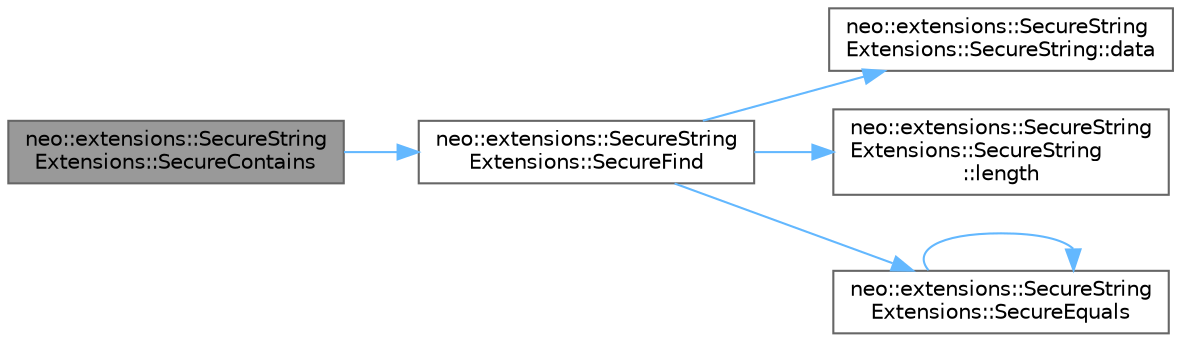 digraph "neo::extensions::SecureStringExtensions::SecureContains"
{
 // LATEX_PDF_SIZE
  bgcolor="transparent";
  edge [fontname=Helvetica,fontsize=10,labelfontname=Helvetica,labelfontsize=10];
  node [fontname=Helvetica,fontsize=10,shape=box,height=0.2,width=0.4];
  rankdir="LR";
  Node1 [id="Node000001",label="neo::extensions::SecureString\lExtensions::SecureContains",height=0.2,width=0.4,color="gray40", fillcolor="grey60", style="filled", fontcolor="black",tooltip="Check if secure string contains substring."];
  Node1 -> Node2 [id="edge1_Node000001_Node000002",color="steelblue1",style="solid",tooltip=" "];
  Node2 [id="Node000002",label="neo::extensions::SecureString\lExtensions::SecureFind",height=0.2,width=0.4,color="grey40", fillcolor="white", style="filled",URL="$classneo_1_1extensions_1_1_secure_string_extensions.html#a546f998a591e2b9c21971a43727c53d2",tooltip="Find substring in secure string."];
  Node2 -> Node3 [id="edge2_Node000002_Node000003",color="steelblue1",style="solid",tooltip=" "];
  Node3 [id="Node000003",label="neo::extensions::SecureString\lExtensions::SecureString::data",height=0.2,width=0.4,color="grey40", fillcolor="white", style="filled",URL="$classneo_1_1extensions_1_1_secure_string_extensions_1_1_secure_string.html#aabc0dd70a28d7a6fdf92e4d1a34a5099",tooltip="Get pointer to data (use with caution)"];
  Node2 -> Node4 [id="edge3_Node000002_Node000004",color="steelblue1",style="solid",tooltip=" "];
  Node4 [id="Node000004",label="neo::extensions::SecureString\lExtensions::SecureString\l::length",height=0.2,width=0.4,color="grey40", fillcolor="white", style="filled",URL="$classneo_1_1extensions_1_1_secure_string_extensions_1_1_secure_string.html#a46898ed69b135555960f5771ca144ba8",tooltip="Get length of string."];
  Node2 -> Node5 [id="edge4_Node000002_Node000005",color="steelblue1",style="solid",tooltip=" "];
  Node5 [id="Node000005",label="neo::extensions::SecureString\lExtensions::SecureEquals",height=0.2,width=0.4,color="grey40", fillcolor="white", style="filled",URL="$classneo_1_1extensions_1_1_secure_string_extensions.html#aabc7391aab8096ba959ee69ab88adb01",tooltip="Constant-time string comparison."];
  Node5 -> Node5 [id="edge5_Node000005_Node000005",color="steelblue1",style="solid",tooltip=" "];
}
